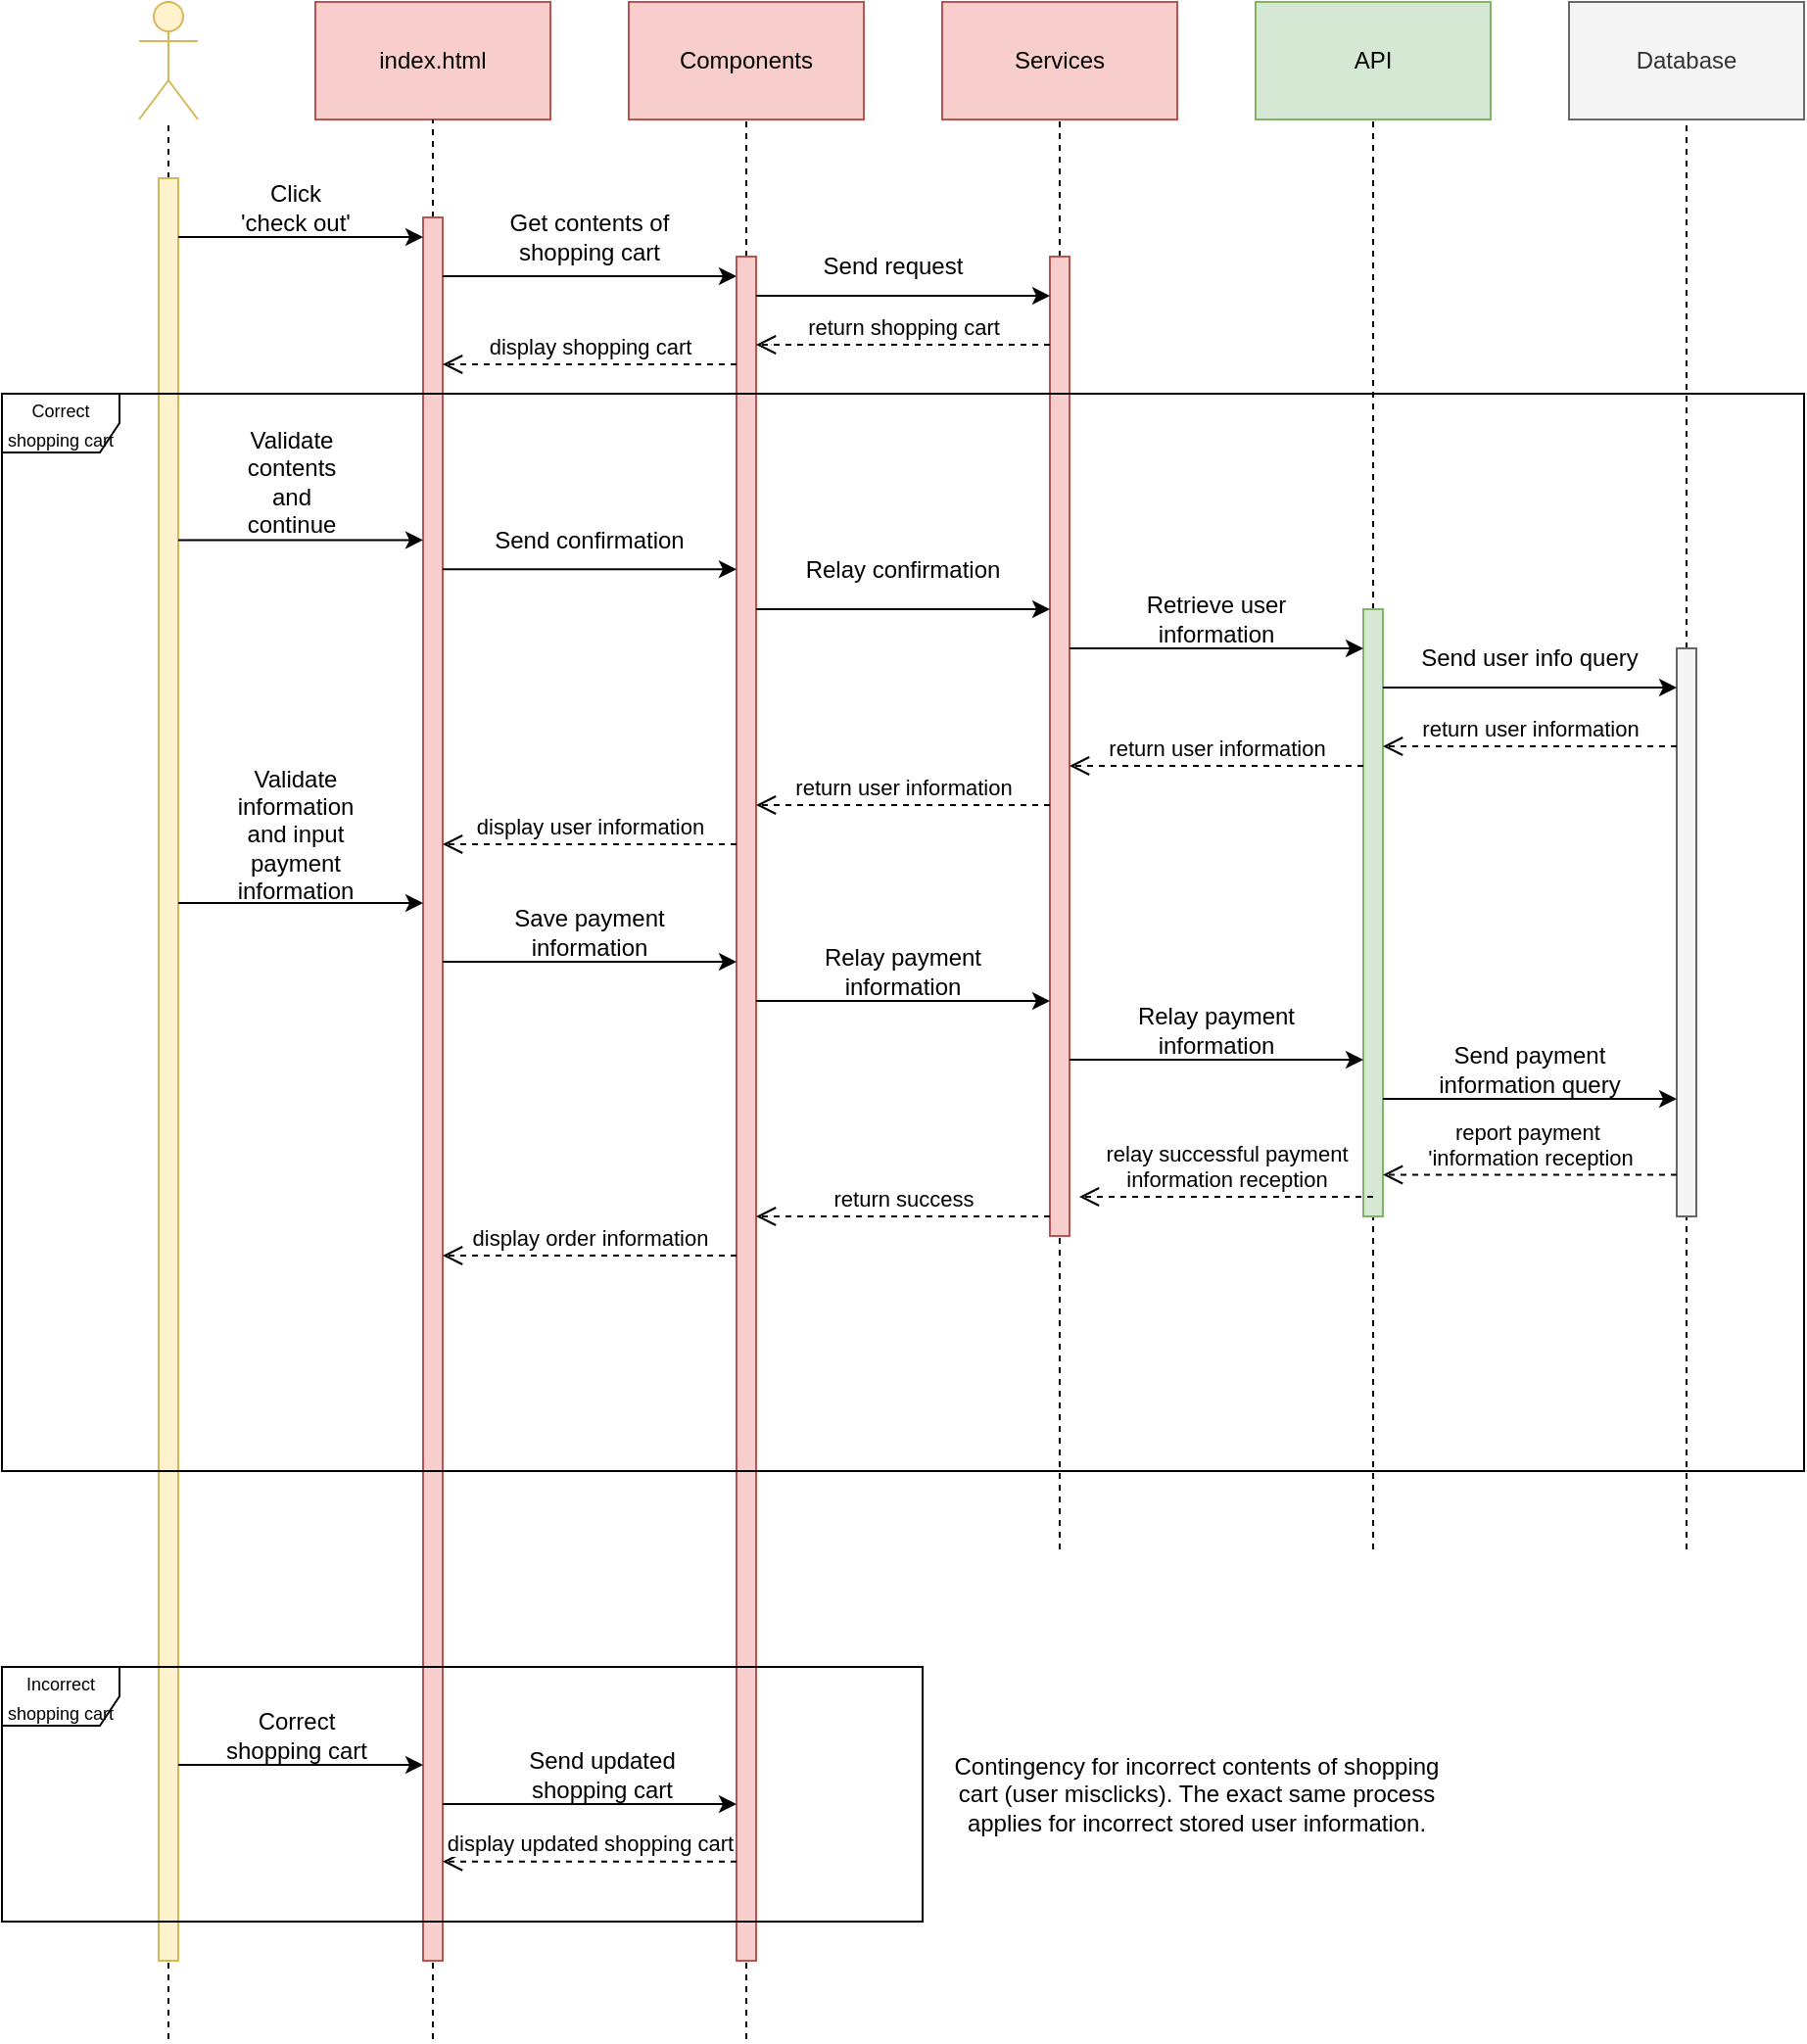 <mxfile version="24.4.13" type="device">
  <diagram name="Page-1" id="13e1069c-82ec-6db2-03f1-153e76fe0fe0">
    <mxGraphModel dx="1238" dy="1700" grid="1" gridSize="10" guides="1" tooltips="1" connect="1" arrows="1" fold="1" page="1" pageScale="1" pageWidth="1100" pageHeight="850" background="none" math="0" shadow="0">
      <root>
        <mxCell id="0" />
        <mxCell id="1" parent="0" />
        <mxCell id="U2vt6CoMSIiraqyLDLpo-1" value="index.html" style="rounded=0;whiteSpace=wrap;html=1;fillColor=#f8cecc;strokeColor=#b85450;" vertex="1" parent="1">
          <mxGeometry x="160" y="40" width="120" height="60" as="geometry" />
        </mxCell>
        <mxCell id="U2vt6CoMSIiraqyLDLpo-2" value="Components" style="rounded=0;whiteSpace=wrap;html=1;fillColor=#f8cecc;strokeColor=#b85450;" vertex="1" parent="1">
          <mxGeometry x="320" y="40" width="120" height="60" as="geometry" />
        </mxCell>
        <mxCell id="U2vt6CoMSIiraqyLDLpo-3" value="Services" style="rounded=0;whiteSpace=wrap;html=1;fillColor=#f8cecc;strokeColor=#b85450;" vertex="1" parent="1">
          <mxGeometry x="480" y="40" width="120" height="60" as="geometry" />
        </mxCell>
        <mxCell id="U2vt6CoMSIiraqyLDLpo-4" value="API" style="rounded=0;whiteSpace=wrap;html=1;fillColor=#d5e8d4;strokeColor=#82b366;" vertex="1" parent="1">
          <mxGeometry x="640" y="40" width="120" height="60" as="geometry" />
        </mxCell>
        <mxCell id="U2vt6CoMSIiraqyLDLpo-5" value="Database" style="rounded=0;whiteSpace=wrap;html=1;fillColor=#f5f5f5;fontColor=#333333;strokeColor=#666666;" vertex="1" parent="1">
          <mxGeometry x="800" y="40" width="120" height="60" as="geometry" />
        </mxCell>
        <mxCell id="U2vt6CoMSIiraqyLDLpo-7" value="" style="shape=umlActor;verticalLabelPosition=bottom;verticalAlign=top;html=1;outlineConnect=0;fillColor=#fff2cc;strokeColor=#d6b656;" vertex="1" parent="1">
          <mxGeometry x="70" y="40" width="30" height="60" as="geometry" />
        </mxCell>
        <mxCell id="U2vt6CoMSIiraqyLDLpo-8" value="" style="endArrow=none;dashed=1;html=1;rounded=0;entryX=0.5;entryY=1;entryDx=0;entryDy=0;" edge="1" parent="1" source="U2vt6CoMSIiraqyLDLpo-26" target="U2vt6CoMSIiraqyLDLpo-2">
          <mxGeometry width="50" height="50" relative="1" as="geometry">
            <mxPoint x="380" y="820" as="sourcePoint" />
            <mxPoint x="450" y="320" as="targetPoint" />
          </mxGeometry>
        </mxCell>
        <mxCell id="U2vt6CoMSIiraqyLDLpo-9" value="" style="endArrow=none;dashed=1;html=1;rounded=0;entryX=0.5;entryY=1;entryDx=0;entryDy=0;" edge="1" parent="1" source="U2vt6CoMSIiraqyLDLpo-20" target="U2vt6CoMSIiraqyLDLpo-1">
          <mxGeometry width="50" height="50" relative="1" as="geometry">
            <mxPoint x="219.5" y="830" as="sourcePoint" />
            <mxPoint x="219.5" y="110" as="targetPoint" />
          </mxGeometry>
        </mxCell>
        <mxCell id="U2vt6CoMSIiraqyLDLpo-10" value="" style="endArrow=none;dashed=1;html=1;rounded=0;entryX=0.5;entryY=1;entryDx=0;entryDy=0;" edge="1" parent="1" source="U2vt6CoMSIiraqyLDLpo-23" target="U2vt6CoMSIiraqyLDLpo-3">
          <mxGeometry width="50" height="50" relative="1" as="geometry">
            <mxPoint x="540" y="830" as="sourcePoint" />
            <mxPoint x="400" y="120" as="targetPoint" />
          </mxGeometry>
        </mxCell>
        <mxCell id="U2vt6CoMSIiraqyLDLpo-11" value="" style="endArrow=none;dashed=1;html=1;rounded=0;entryX=0.5;entryY=1;entryDx=0;entryDy=0;" edge="1" parent="1" target="U2vt6CoMSIiraqyLDLpo-4">
          <mxGeometry width="50" height="50" relative="1" as="geometry">
            <mxPoint x="700" y="830" as="sourcePoint" />
            <mxPoint x="550" y="110" as="targetPoint" />
          </mxGeometry>
        </mxCell>
        <mxCell id="U2vt6CoMSIiraqyLDLpo-12" value="" style="endArrow=none;dashed=1;html=1;rounded=0;entryX=0.5;entryY=1;entryDx=0;entryDy=0;" edge="1" parent="1" source="U2vt6CoMSIiraqyLDLpo-35" target="U2vt6CoMSIiraqyLDLpo-5">
          <mxGeometry width="50" height="50" relative="1" as="geometry">
            <mxPoint x="860" y="830" as="sourcePoint" />
            <mxPoint x="560" y="120" as="targetPoint" />
          </mxGeometry>
        </mxCell>
        <mxCell id="U2vt6CoMSIiraqyLDLpo-13" value="" style="endArrow=none;dashed=1;html=1;rounded=0;" edge="1" parent="1" source="U2vt6CoMSIiraqyLDLpo-14" target="U2vt6CoMSIiraqyLDLpo-7">
          <mxGeometry width="50" height="50" relative="1" as="geometry">
            <mxPoint x="85" y="820" as="sourcePoint" />
            <mxPoint x="90" y="170" as="targetPoint" />
          </mxGeometry>
        </mxCell>
        <mxCell id="U2vt6CoMSIiraqyLDLpo-15" value="" style="endArrow=none;dashed=1;html=1;rounded=0;" edge="1" parent="1" target="U2vt6CoMSIiraqyLDLpo-14">
          <mxGeometry width="50" height="50" relative="1" as="geometry">
            <mxPoint x="85" y="1080" as="sourcePoint" />
            <mxPoint x="85" y="100" as="targetPoint" />
          </mxGeometry>
        </mxCell>
        <mxCell id="U2vt6CoMSIiraqyLDLpo-14" value="" style="html=1;points=[[0,0,0,0,5],[0,1,0,0,-5],[1,0,0,0,5],[1,1,0,0,-5]];perimeter=orthogonalPerimeter;outlineConnect=0;targetShapes=umlLifeline;portConstraint=eastwest;newEdgeStyle={&quot;curved&quot;:0,&quot;rounded&quot;:0};fillColor=#fff2cc;strokeColor=#d6b656;" vertex="1" parent="1">
          <mxGeometry x="80" y="130" width="10" height="910" as="geometry" />
        </mxCell>
        <mxCell id="U2vt6CoMSIiraqyLDLpo-19" value="Click &#39;check out&#39;" style="text;html=1;align=center;verticalAlign=middle;whiteSpace=wrap;rounded=0;" vertex="1" parent="1">
          <mxGeometry x="120" y="130" width="60" height="30" as="geometry" />
        </mxCell>
        <mxCell id="U2vt6CoMSIiraqyLDLpo-21" value="" style="endArrow=none;dashed=1;html=1;rounded=0;entryX=0.5;entryY=1;entryDx=0;entryDy=0;" edge="1" parent="1" target="U2vt6CoMSIiraqyLDLpo-20">
          <mxGeometry width="50" height="50" relative="1" as="geometry">
            <mxPoint x="220" y="1080" as="sourcePoint" />
            <mxPoint x="220" y="100" as="targetPoint" />
          </mxGeometry>
        </mxCell>
        <mxCell id="U2vt6CoMSIiraqyLDLpo-20" value="" style="html=1;points=[[0,0,0,0,5],[0,1,0,0,-5],[1,0,0,0,5],[1,1,0,0,-5]];perimeter=orthogonalPerimeter;outlineConnect=0;targetShapes=umlLifeline;portConstraint=eastwest;newEdgeStyle={&quot;curved&quot;:0,&quot;rounded&quot;:0};fillColor=#f8cecc;strokeColor=#b85450;" vertex="1" parent="1">
          <mxGeometry x="215" y="150" width="10" height="890" as="geometry" />
        </mxCell>
        <mxCell id="U2vt6CoMSIiraqyLDLpo-18" value="" style="endArrow=classic;html=1;rounded=0;" edge="1" parent="1">
          <mxGeometry width="50" height="50" relative="1" as="geometry">
            <mxPoint x="90" y="160" as="sourcePoint" />
            <mxPoint x="215.0" y="160" as="targetPoint" />
          </mxGeometry>
        </mxCell>
        <mxCell id="U2vt6CoMSIiraqyLDLpo-22" value="" style="endArrow=classic;html=1;rounded=0;" edge="1" parent="1" target="U2vt6CoMSIiraqyLDLpo-26">
          <mxGeometry width="50" height="50" relative="1" as="geometry">
            <mxPoint x="225" y="180" as="sourcePoint" />
            <mxPoint x="330" y="190" as="targetPoint" />
          </mxGeometry>
        </mxCell>
        <mxCell id="U2vt6CoMSIiraqyLDLpo-24" value="" style="endArrow=none;dashed=1;html=1;rounded=0;entryX=0.5;entryY=1;entryDx=0;entryDy=0;" edge="1" parent="1" target="U2vt6CoMSIiraqyLDLpo-23">
          <mxGeometry width="50" height="50" relative="1" as="geometry">
            <mxPoint x="540" y="830" as="sourcePoint" />
            <mxPoint x="540" y="100" as="targetPoint" />
          </mxGeometry>
        </mxCell>
        <mxCell id="U2vt6CoMSIiraqyLDLpo-23" value="" style="html=1;points=[[0,0,0,0,5],[0,1,0,0,-5],[1,0,0,0,5],[1,1,0,0,-5]];perimeter=orthogonalPerimeter;outlineConnect=0;targetShapes=umlLifeline;portConstraint=eastwest;newEdgeStyle={&quot;curved&quot;:0,&quot;rounded&quot;:0};fillColor=#f8cecc;strokeColor=#b85450;" vertex="1" parent="1">
          <mxGeometry x="535" y="170" width="10" height="500" as="geometry" />
        </mxCell>
        <mxCell id="U2vt6CoMSIiraqyLDLpo-25" value="Get contents of shopping cart" style="text;html=1;align=center;verticalAlign=middle;whiteSpace=wrap;rounded=0;" vertex="1" parent="1">
          <mxGeometry x="240" y="145" width="120" height="30" as="geometry" />
        </mxCell>
        <mxCell id="U2vt6CoMSIiraqyLDLpo-27" value="" style="endArrow=none;dashed=1;html=1;rounded=0;entryX=0.5;entryY=1;entryDx=0;entryDy=0;" edge="1" parent="1" target="U2vt6CoMSIiraqyLDLpo-26">
          <mxGeometry width="50" height="50" relative="1" as="geometry">
            <mxPoint x="380" y="1080" as="sourcePoint" />
            <mxPoint x="380" y="100" as="targetPoint" />
          </mxGeometry>
        </mxCell>
        <mxCell id="U2vt6CoMSIiraqyLDLpo-26" value="" style="html=1;points=[[0,0,0,0,5],[0,1,0,0,-5],[1,0,0,0,5],[1,1,0,0,-5]];perimeter=orthogonalPerimeter;outlineConnect=0;targetShapes=umlLifeline;portConstraint=eastwest;newEdgeStyle={&quot;curved&quot;:0,&quot;rounded&quot;:0};fillColor=#f8cecc;strokeColor=#b85450;" vertex="1" parent="1">
          <mxGeometry x="375" y="170" width="10" height="870" as="geometry" />
        </mxCell>
        <mxCell id="U2vt6CoMSIiraqyLDLpo-30" value="" style="html=1;points=[[0,0,0,0,5],[0,1,0,0,-5],[1,0,0,0,5],[1,1,0,0,-5]];perimeter=orthogonalPerimeter;outlineConnect=0;targetShapes=umlLifeline;portConstraint=eastwest;newEdgeStyle={&quot;curved&quot;:0,&quot;rounded&quot;:0};fillColor=#d5e8d4;strokeColor=#82b366;" vertex="1" parent="1">
          <mxGeometry x="695" y="350" width="10" height="310" as="geometry" />
        </mxCell>
        <mxCell id="U2vt6CoMSIiraqyLDLpo-36" value="" style="endArrow=none;dashed=1;html=1;rounded=0;entryX=0.5;entryY=1;entryDx=0;entryDy=0;" edge="1" parent="1" target="U2vt6CoMSIiraqyLDLpo-35">
          <mxGeometry width="50" height="50" relative="1" as="geometry">
            <mxPoint x="860" y="830" as="sourcePoint" />
            <mxPoint x="860" y="100" as="targetPoint" />
          </mxGeometry>
        </mxCell>
        <mxCell id="U2vt6CoMSIiraqyLDLpo-35" value="" style="html=1;points=[[0,0,0,0,5],[0,1,0,0,-5],[1,0,0,0,5],[1,1,0,0,-5]];perimeter=orthogonalPerimeter;outlineConnect=0;targetShapes=umlLifeline;portConstraint=eastwest;newEdgeStyle={&quot;curved&quot;:0,&quot;rounded&quot;:0};fillColor=#f5f5f5;strokeColor=#666666;fontColor=#333333;" vertex="1" parent="1">
          <mxGeometry x="855" y="370" width="10" height="290" as="geometry" />
        </mxCell>
        <mxCell id="U2vt6CoMSIiraqyLDLpo-41" value="" style="endArrow=classic;html=1;rounded=0;" edge="1" parent="1">
          <mxGeometry width="50" height="50" relative="1" as="geometry">
            <mxPoint x="385" y="190" as="sourcePoint" />
            <mxPoint x="535" y="190" as="targetPoint" />
          </mxGeometry>
        </mxCell>
        <mxCell id="U2vt6CoMSIiraqyLDLpo-42" value="Send request" style="text;html=1;align=center;verticalAlign=middle;whiteSpace=wrap;rounded=0;" vertex="1" parent="1">
          <mxGeometry x="410" y="160" width="90" height="30" as="geometry" />
        </mxCell>
        <mxCell id="U2vt6CoMSIiraqyLDLpo-49" value="return shopping cart" style="html=1;verticalAlign=bottom;endArrow=open;dashed=1;endSize=8;curved=0;rounded=0;" edge="1" parent="1">
          <mxGeometry relative="1" as="geometry">
            <mxPoint x="535" y="215" as="sourcePoint" />
            <mxPoint x="385" y="215" as="targetPoint" />
          </mxGeometry>
        </mxCell>
        <mxCell id="U2vt6CoMSIiraqyLDLpo-50" value="display shopping cart" style="html=1;verticalAlign=bottom;endArrow=open;dashed=1;endSize=8;curved=0;rounded=0;" edge="1" parent="1">
          <mxGeometry relative="1" as="geometry">
            <mxPoint x="375" y="225" as="sourcePoint" />
            <mxPoint x="225" y="225" as="targetPoint" />
          </mxGeometry>
        </mxCell>
        <mxCell id="U2vt6CoMSIiraqyLDLpo-51" value="Validate contents and continue" style="text;html=1;align=center;verticalAlign=middle;whiteSpace=wrap;rounded=0;" vertex="1" parent="1">
          <mxGeometry x="117.5" y="270" width="60" height="30" as="geometry" />
        </mxCell>
        <mxCell id="U2vt6CoMSIiraqyLDLpo-52" value="" style="endArrow=classic;html=1;rounded=0;" edge="1" parent="1">
          <mxGeometry width="50" height="50" relative="1" as="geometry">
            <mxPoint x="90" y="314.74" as="sourcePoint" />
            <mxPoint x="215.0" y="314.74" as="targetPoint" />
          </mxGeometry>
        </mxCell>
        <mxCell id="U2vt6CoMSIiraqyLDLpo-53" value="&lt;font style=&quot;font-size: 9px;&quot;&gt;Correct shopping cart&lt;br&gt;&lt;/font&gt;" style="shape=umlFrame;whiteSpace=wrap;html=1;pointerEvents=0;" vertex="1" parent="1">
          <mxGeometry y="240" width="920" height="550" as="geometry" />
        </mxCell>
        <mxCell id="U2vt6CoMSIiraqyLDLpo-54" value="&lt;font style=&quot;font-size: 9px;&quot;&gt;Incorrect shopping cart&lt;br&gt;&lt;/font&gt;" style="shape=umlFrame;whiteSpace=wrap;html=1;pointerEvents=0;" vertex="1" parent="1">
          <mxGeometry y="890" width="470" height="130" as="geometry" />
        </mxCell>
        <mxCell id="U2vt6CoMSIiraqyLDLpo-55" value="" style="endArrow=classic;html=1;rounded=0;" edge="1" parent="1">
          <mxGeometry width="50" height="50" relative="1" as="geometry">
            <mxPoint x="225" y="329.63" as="sourcePoint" />
            <mxPoint x="375" y="329.63" as="targetPoint" />
          </mxGeometry>
        </mxCell>
        <mxCell id="U2vt6CoMSIiraqyLDLpo-56" value="Send confirmation" style="text;html=1;align=center;verticalAlign=middle;whiteSpace=wrap;rounded=0;" vertex="1" parent="1">
          <mxGeometry x="240" y="300" width="120" height="30" as="geometry" />
        </mxCell>
        <mxCell id="U2vt6CoMSIiraqyLDLpo-57" value="Relay confirmation" style="text;html=1;align=center;verticalAlign=middle;whiteSpace=wrap;rounded=0;" vertex="1" parent="1">
          <mxGeometry x="400" y="315" width="120" height="30" as="geometry" />
        </mxCell>
        <mxCell id="U2vt6CoMSIiraqyLDLpo-58" value="" style="endArrow=classic;html=1;rounded=0;" edge="1" parent="1">
          <mxGeometry width="50" height="50" relative="1" as="geometry">
            <mxPoint x="385" y="350" as="sourcePoint" />
            <mxPoint x="535" y="350" as="targetPoint" />
          </mxGeometry>
        </mxCell>
        <mxCell id="U2vt6CoMSIiraqyLDLpo-59" value="" style="endArrow=classic;html=1;rounded=0;" edge="1" parent="1">
          <mxGeometry width="50" height="50" relative="1" as="geometry">
            <mxPoint x="545" y="370" as="sourcePoint" />
            <mxPoint x="695" y="370" as="targetPoint" />
          </mxGeometry>
        </mxCell>
        <mxCell id="U2vt6CoMSIiraqyLDLpo-60" value="Retrieve user information" style="text;html=1;align=center;verticalAlign=middle;whiteSpace=wrap;rounded=0;" vertex="1" parent="1">
          <mxGeometry x="560" y="340" width="120" height="30" as="geometry" />
        </mxCell>
        <mxCell id="U2vt6CoMSIiraqyLDLpo-62" value="" style="endArrow=classic;html=1;rounded=0;" edge="1" parent="1">
          <mxGeometry width="50" height="50" relative="1" as="geometry">
            <mxPoint x="705" y="390" as="sourcePoint" />
            <mxPoint x="855" y="390" as="targetPoint" />
          </mxGeometry>
        </mxCell>
        <mxCell id="U2vt6CoMSIiraqyLDLpo-63" value="Send user info query" style="text;html=1;align=center;verticalAlign=middle;whiteSpace=wrap;rounded=0;" vertex="1" parent="1">
          <mxGeometry x="720" y="360" width="120" height="30" as="geometry" />
        </mxCell>
        <mxCell id="U2vt6CoMSIiraqyLDLpo-64" value="return user information" style="html=1;verticalAlign=bottom;endArrow=open;dashed=1;endSize=8;curved=0;rounded=0;" edge="1" parent="1">
          <mxGeometry relative="1" as="geometry">
            <mxPoint x="855" y="420" as="sourcePoint" />
            <mxPoint x="705" y="420" as="targetPoint" />
          </mxGeometry>
        </mxCell>
        <mxCell id="U2vt6CoMSIiraqyLDLpo-65" value="return user information" style="html=1;verticalAlign=bottom;endArrow=open;dashed=1;endSize=8;curved=0;rounded=0;" edge="1" parent="1">
          <mxGeometry relative="1" as="geometry">
            <mxPoint x="695" y="430" as="sourcePoint" />
            <mxPoint x="545" y="430" as="targetPoint" />
          </mxGeometry>
        </mxCell>
        <mxCell id="U2vt6CoMSIiraqyLDLpo-66" value="return user information" style="html=1;verticalAlign=bottom;endArrow=open;dashed=1;endSize=8;curved=0;rounded=0;" edge="1" parent="1">
          <mxGeometry relative="1" as="geometry">
            <mxPoint x="535" y="450" as="sourcePoint" />
            <mxPoint x="385" y="450" as="targetPoint" />
          </mxGeometry>
        </mxCell>
        <mxCell id="U2vt6CoMSIiraqyLDLpo-67" value="display user information" style="html=1;verticalAlign=bottom;endArrow=open;dashed=1;endSize=8;curved=0;rounded=0;" edge="1" parent="1">
          <mxGeometry relative="1" as="geometry">
            <mxPoint x="375" y="470" as="sourcePoint" />
            <mxPoint x="225" y="470" as="targetPoint" />
          </mxGeometry>
        </mxCell>
        <mxCell id="U2vt6CoMSIiraqyLDLpo-68" value="" style="endArrow=classic;html=1;rounded=0;" edge="1" parent="1">
          <mxGeometry width="50" height="50" relative="1" as="geometry">
            <mxPoint x="90" y="500" as="sourcePoint" />
            <mxPoint x="215.0" y="500" as="targetPoint" />
          </mxGeometry>
        </mxCell>
        <mxCell id="U2vt6CoMSIiraqyLDLpo-69" value="Validate information and input payment information" style="text;html=1;align=center;verticalAlign=middle;whiteSpace=wrap;rounded=0;" vertex="1" parent="1">
          <mxGeometry x="120" y="450" width="60" height="30" as="geometry" />
        </mxCell>
        <mxCell id="U2vt6CoMSIiraqyLDLpo-71" value="" style="endArrow=classic;html=1;rounded=0;" edge="1" parent="1">
          <mxGeometry width="50" height="50" relative="1" as="geometry">
            <mxPoint x="225" y="530" as="sourcePoint" />
            <mxPoint x="375" y="530" as="targetPoint" />
          </mxGeometry>
        </mxCell>
        <mxCell id="U2vt6CoMSIiraqyLDLpo-72" value="" style="endArrow=classic;html=1;rounded=0;" edge="1" parent="1">
          <mxGeometry width="50" height="50" relative="1" as="geometry">
            <mxPoint x="385" y="550" as="sourcePoint" />
            <mxPoint x="535" y="550" as="targetPoint" />
          </mxGeometry>
        </mxCell>
        <mxCell id="U2vt6CoMSIiraqyLDLpo-73" value="" style="endArrow=classic;html=1;rounded=0;" edge="1" parent="1">
          <mxGeometry width="50" height="50" relative="1" as="geometry">
            <mxPoint x="545" y="580" as="sourcePoint" />
            <mxPoint x="695" y="580" as="targetPoint" />
          </mxGeometry>
        </mxCell>
        <mxCell id="U2vt6CoMSIiraqyLDLpo-74" value="" style="endArrow=classic;html=1;rounded=0;" edge="1" parent="1">
          <mxGeometry width="50" height="50" relative="1" as="geometry">
            <mxPoint x="705" y="600" as="sourcePoint" />
            <mxPoint x="855" y="600" as="targetPoint" />
          </mxGeometry>
        </mxCell>
        <mxCell id="U2vt6CoMSIiraqyLDLpo-77" value="Save payment information" style="text;html=1;align=center;verticalAlign=middle;whiteSpace=wrap;rounded=0;" vertex="1" parent="1">
          <mxGeometry x="240" y="500" width="120" height="30" as="geometry" />
        </mxCell>
        <mxCell id="U2vt6CoMSIiraqyLDLpo-79" value="Relay payment information" style="text;html=1;align=center;verticalAlign=middle;whiteSpace=wrap;rounded=0;" vertex="1" parent="1">
          <mxGeometry x="400" y="520" width="120" height="30" as="geometry" />
        </mxCell>
        <mxCell id="U2vt6CoMSIiraqyLDLpo-80" value="Relay payment information" style="text;html=1;align=center;verticalAlign=middle;whiteSpace=wrap;rounded=0;" vertex="1" parent="1">
          <mxGeometry x="560" y="550" width="120" height="30" as="geometry" />
        </mxCell>
        <mxCell id="U2vt6CoMSIiraqyLDLpo-81" value="Send payment information query" style="text;html=1;align=center;verticalAlign=middle;whiteSpace=wrap;rounded=0;" vertex="1" parent="1">
          <mxGeometry x="720" y="570" width="120" height="30" as="geometry" />
        </mxCell>
        <mxCell id="U2vt6CoMSIiraqyLDLpo-82" value="&lt;div&gt;report payment&amp;nbsp;&lt;/div&gt;&lt;div&gt;&#39;information reception&lt;/div&gt;" style="html=1;verticalAlign=bottom;endArrow=open;dashed=1;endSize=8;curved=0;rounded=0;" edge="1" parent="1">
          <mxGeometry relative="1" as="geometry">
            <mxPoint x="855" y="638.75" as="sourcePoint" />
            <mxPoint x="705" y="638.75" as="targetPoint" />
          </mxGeometry>
        </mxCell>
        <mxCell id="U2vt6CoMSIiraqyLDLpo-83" value="&lt;div&gt;relay successful payment &lt;br&gt;&lt;/div&gt;&lt;div&gt;information reception&lt;br&gt;&lt;/div&gt;" style="html=1;verticalAlign=bottom;endArrow=open;dashed=1;endSize=8;curved=0;rounded=0;" edge="1" parent="1">
          <mxGeometry relative="1" as="geometry">
            <mxPoint x="700" y="650" as="sourcePoint" />
            <mxPoint x="550" y="650" as="targetPoint" />
          </mxGeometry>
        </mxCell>
        <mxCell id="U2vt6CoMSIiraqyLDLpo-84" value="return success" style="html=1;verticalAlign=bottom;endArrow=open;dashed=1;endSize=8;curved=0;rounded=0;" edge="1" parent="1">
          <mxGeometry relative="1" as="geometry">
            <mxPoint x="535" y="660" as="sourcePoint" />
            <mxPoint x="385" y="660" as="targetPoint" />
          </mxGeometry>
        </mxCell>
        <mxCell id="U2vt6CoMSIiraqyLDLpo-85" value="display order information" style="html=1;verticalAlign=bottom;endArrow=open;dashed=1;endSize=8;curved=0;rounded=0;" edge="1" parent="1">
          <mxGeometry relative="1" as="geometry">
            <mxPoint x="375" y="680" as="sourcePoint" />
            <mxPoint x="225" y="680" as="targetPoint" />
          </mxGeometry>
        </mxCell>
        <mxCell id="U2vt6CoMSIiraqyLDLpo-86" value="" style="endArrow=classic;html=1;rounded=0;" edge="1" parent="1">
          <mxGeometry width="50" height="50" relative="1" as="geometry">
            <mxPoint x="90" y="940" as="sourcePoint" />
            <mxPoint x="215.0" y="940" as="targetPoint" />
          </mxGeometry>
        </mxCell>
        <mxCell id="U2vt6CoMSIiraqyLDLpo-87" value="Correct shopping cart" style="text;html=1;align=center;verticalAlign=middle;whiteSpace=wrap;rounded=0;" vertex="1" parent="1">
          <mxGeometry x="103.75" y="910" width="92.5" height="30" as="geometry" />
        </mxCell>
        <mxCell id="U2vt6CoMSIiraqyLDLpo-89" value="" style="endArrow=classic;html=1;rounded=0;" edge="1" parent="1" target="U2vt6CoMSIiraqyLDLpo-26">
          <mxGeometry width="50" height="50" relative="1" as="geometry">
            <mxPoint x="225" y="960" as="sourcePoint" />
            <mxPoint x="350" y="960" as="targetPoint" />
          </mxGeometry>
        </mxCell>
        <mxCell id="U2vt6CoMSIiraqyLDLpo-90" value="Send updated shopping cart" style="text;html=1;align=center;verticalAlign=middle;whiteSpace=wrap;rounded=0;" vertex="1" parent="1">
          <mxGeometry x="260" y="930" width="92.5" height="30" as="geometry" />
        </mxCell>
        <mxCell id="U2vt6CoMSIiraqyLDLpo-92" value="display updated shopping cart" style="html=1;verticalAlign=bottom;endArrow=open;dashed=1;endSize=8;curved=0;rounded=0;" edge="1" parent="1">
          <mxGeometry relative="1" as="geometry">
            <mxPoint x="375" y="989.38" as="sourcePoint" />
            <mxPoint x="225" y="989.38" as="targetPoint" />
          </mxGeometry>
        </mxCell>
        <mxCell id="U2vt6CoMSIiraqyLDLpo-95" value="Contingency for incorrect contents of shopping cart (user misclicks). The exact same process applies for incorrect stored user information." style="text;html=1;align=center;verticalAlign=middle;whiteSpace=wrap;rounded=0;" vertex="1" parent="1">
          <mxGeometry x="480" y="890" width="260" height="130" as="geometry" />
        </mxCell>
      </root>
    </mxGraphModel>
  </diagram>
</mxfile>
